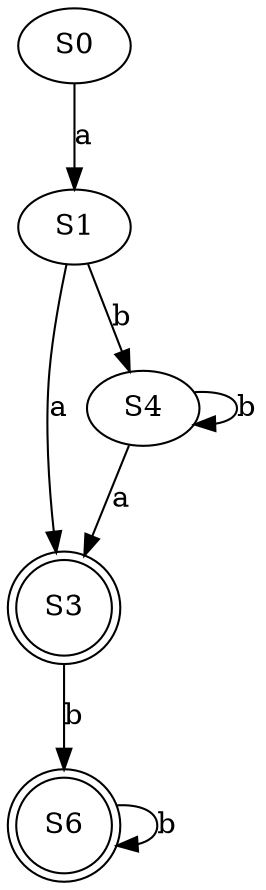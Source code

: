 // AFN
digraph {
	S0 [label=S0]
	S0 -> S1 [label=a]
	S1 [label=S1]
	S1 -> S3 [label=a]
	S1 -> S4 [label=b]
	S3 [label=S3 shape=doublecircle]
	S3 -> S6 [label=b]
	S4 [label=S4]
	S4 -> S3 [label=a]
	S4 -> S4 [label=b]
	S6 [label=S6 shape=doublecircle]
	S6 -> S6 [label=b]
}
